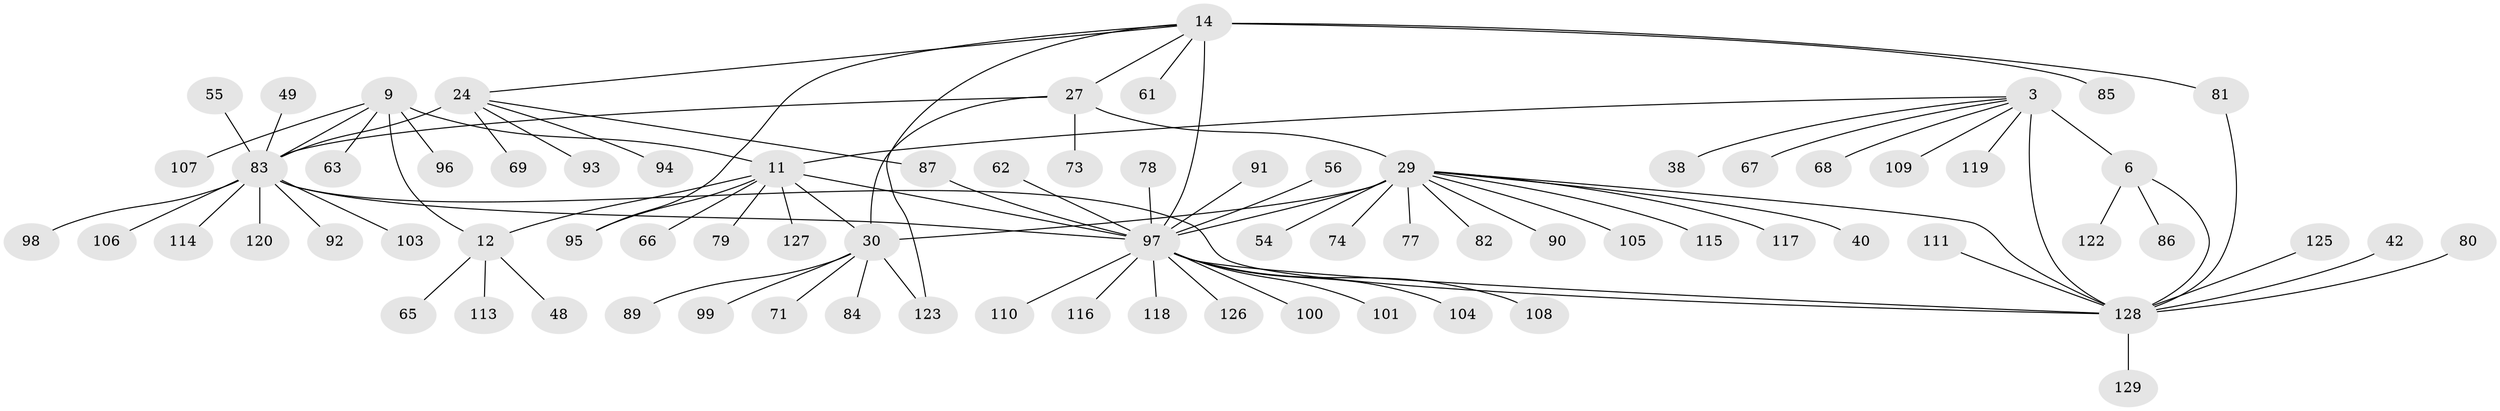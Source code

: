 // original degree distribution, {12: 0.023255813953488372, 8: 0.06201550387596899, 6: 0.023255813953488372, 7: 0.031007751937984496, 9: 0.046511627906976744, 11: 0.015503875968992248, 10: 0.023255813953488372, 5: 0.007751937984496124, 2: 0.13953488372093023, 1: 0.5968992248062015, 3: 0.015503875968992248, 4: 0.015503875968992248}
// Generated by graph-tools (version 1.1) at 2025/57/03/04/25 21:57:32]
// undirected, 77 vertices, 91 edges
graph export_dot {
graph [start="1"]
  node [color=gray90,style=filled];
  3 [super="+2"];
  6 [super="+5"];
  9 [super="+7"];
  11 [super="+10"];
  12 [super="+8"];
  14 [super="+13"];
  24 [super="+22"];
  27 [super="+25"];
  29 [super="+26"];
  30 [super="+28"];
  38;
  40;
  42;
  48;
  49;
  54;
  55;
  56;
  61;
  62;
  63;
  65;
  66 [super="+31"];
  67 [super="+58"];
  68;
  69;
  71;
  73;
  74;
  77;
  78;
  79;
  80;
  81;
  82;
  83 [super="+23+34+35+39+41+47"];
  84;
  85 [super="+44"];
  86 [super="+57"];
  87;
  89;
  90 [super="+72"];
  91;
  92 [super="+64"];
  93;
  94;
  95;
  96;
  97 [super="+76+88+32+37+46+52+53"];
  98;
  99;
  100;
  101;
  103;
  104;
  105;
  106;
  107 [super="+50"];
  108 [super="+60"];
  109;
  110;
  111;
  113;
  114 [super="+112"];
  115 [super="+59"];
  116;
  117;
  118;
  119;
  120;
  122 [super="+70"];
  123;
  125 [super="+124"];
  126;
  127;
  128 [super="+75+4"];
  129 [super="+121"];
  3 -- 6 [weight=4];
  3 -- 68;
  3 -- 119;
  3 -- 38;
  3 -- 109;
  3 -- 11;
  3 -- 67;
  3 -- 128 [weight=4];
  6 -- 86;
  6 -- 122;
  6 -- 128 [weight=4];
  9 -- 11 [weight=4];
  9 -- 12 [weight=4];
  9 -- 96;
  9 -- 63;
  9 -- 107;
  9 -- 83;
  11 -- 12 [weight=4];
  11 -- 79;
  11 -- 95;
  11 -- 127;
  11 -- 30;
  11 -- 66;
  11 -- 97 [weight=2];
  12 -- 48;
  12 -- 113;
  12 -- 65;
  14 -- 27;
  14 -- 95;
  14 -- 123;
  14 -- 24;
  14 -- 81;
  14 -- 61;
  14 -- 85;
  14 -- 97 [weight=8];
  24 -- 87;
  24 -- 93;
  24 -- 94;
  24 -- 69;
  24 -- 83 [weight=8];
  27 -- 29 [weight=4];
  27 -- 30 [weight=4];
  27 -- 73;
  27 -- 83;
  29 -- 30 [weight=4];
  29 -- 40;
  29 -- 54;
  29 -- 82;
  29 -- 117;
  29 -- 105;
  29 -- 74;
  29 -- 77;
  29 -- 97 [weight=2];
  29 -- 115;
  29 -- 90;
  29 -- 128;
  30 -- 84;
  30 -- 89;
  30 -- 99;
  30 -- 71;
  30 -- 123;
  42 -- 128;
  49 -- 83;
  55 -- 83;
  56 -- 97;
  62 -- 97;
  78 -- 97;
  80 -- 128;
  81 -- 128;
  83 -- 92;
  83 -- 97;
  83 -- 98;
  83 -- 103;
  83 -- 106;
  83 -- 114;
  83 -- 120;
  83 -- 128;
  87 -- 97;
  91 -- 97;
  97 -- 100;
  97 -- 101;
  97 -- 104;
  97 -- 108;
  97 -- 110;
  97 -- 116;
  97 -- 118;
  97 -- 126;
  97 -- 128;
  111 -- 128;
  125 -- 128;
  128 -- 129;
}
